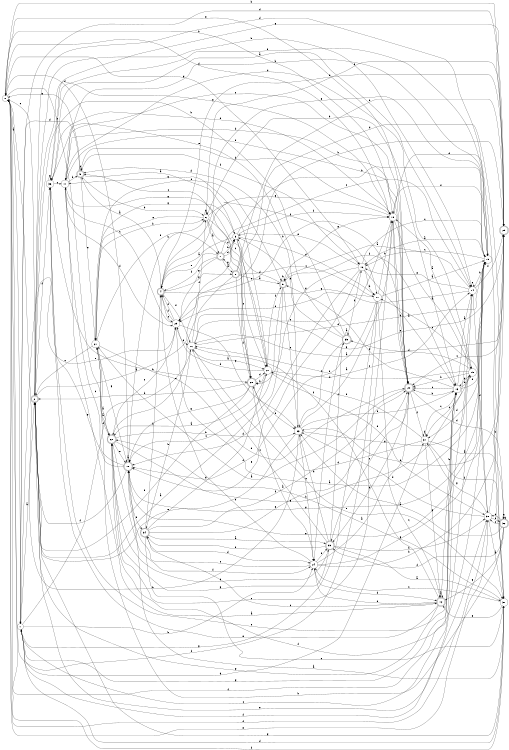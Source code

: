 digraph n31_5 {
__start0 [label="" shape="none"];

rankdir=LR;
size="8,5";

s0 [style="filled", color="black", fillcolor="white" shape="circle", label="0"];
s1 [style="filled", color="black", fillcolor="white" shape="circle", label="1"];
s2 [style="rounded,filled", color="black", fillcolor="white" shape="doublecircle", label="2"];
s3 [style="filled", color="black", fillcolor="white" shape="circle", label="3"];
s4 [style="rounded,filled", color="black", fillcolor="white" shape="doublecircle", label="4"];
s5 [style="rounded,filled", color="black", fillcolor="white" shape="doublecircle", label="5"];
s6 [style="filled", color="black", fillcolor="white" shape="circle", label="6"];
s7 [style="rounded,filled", color="black", fillcolor="white" shape="doublecircle", label="7"];
s8 [style="rounded,filled", color="black", fillcolor="white" shape="doublecircle", label="8"];
s9 [style="rounded,filled", color="black", fillcolor="white" shape="doublecircle", label="9"];
s10 [style="rounded,filled", color="black", fillcolor="white" shape="doublecircle", label="10"];
s11 [style="filled", color="black", fillcolor="white" shape="circle", label="11"];
s12 [style="rounded,filled", color="black", fillcolor="white" shape="doublecircle", label="12"];
s13 [style="filled", color="black", fillcolor="white" shape="circle", label="13"];
s14 [style="filled", color="black", fillcolor="white" shape="circle", label="14"];
s15 [style="filled", color="black", fillcolor="white" shape="circle", label="15"];
s16 [style="filled", color="black", fillcolor="white" shape="circle", label="16"];
s17 [style="filled", color="black", fillcolor="white" shape="circle", label="17"];
s18 [style="filled", color="black", fillcolor="white" shape="circle", label="18"];
s19 [style="filled", color="black", fillcolor="white" shape="circle", label="19"];
s20 [style="rounded,filled", color="black", fillcolor="white" shape="doublecircle", label="20"];
s21 [style="filled", color="black", fillcolor="white" shape="circle", label="21"];
s22 [style="rounded,filled", color="black", fillcolor="white" shape="doublecircle", label="22"];
s23 [style="filled", color="black", fillcolor="white" shape="circle", label="23"];
s24 [style="filled", color="black", fillcolor="white" shape="circle", label="24"];
s25 [style="rounded,filled", color="black", fillcolor="white" shape="doublecircle", label="25"];
s26 [style="filled", color="black", fillcolor="white" shape="circle", label="26"];
s27 [style="filled", color="black", fillcolor="white" shape="circle", label="27"];
s28 [style="rounded,filled", color="black", fillcolor="white" shape="doublecircle", label="28"];
s29 [style="filled", color="black", fillcolor="white" shape="circle", label="29"];
s30 [style="filled", color="black", fillcolor="white" shape="circle", label="30"];
s31 [style="filled", color="black", fillcolor="white" shape="circle", label="31"];
s32 [style="rounded,filled", color="black", fillcolor="white" shape="doublecircle", label="32"];
s33 [style="rounded,filled", color="black", fillcolor="white" shape="doublecircle", label="33"];
s34 [style="rounded,filled", color="black", fillcolor="white" shape="doublecircle", label="34"];
s35 [style="rounded,filled", color="black", fillcolor="white" shape="doublecircle", label="35"];
s36 [style="filled", color="black", fillcolor="white" shape="circle", label="36"];
s37 [style="filled", color="black", fillcolor="white" shape="circle", label="37"];
s0 -> s1 [label="a"];
s0 -> s18 [label="b"];
s0 -> s22 [label="c"];
s0 -> s18 [label="d"];
s0 -> s30 [label="e"];
s0 -> s13 [label="f"];
s0 -> s16 [label="g"];
s1 -> s2 [label="a"];
s1 -> s24 [label="b"];
s1 -> s14 [label="c"];
s1 -> s31 [label="d"];
s1 -> s29 [label="e"];
s1 -> s26 [label="f"];
s1 -> s37 [label="g"];
s2 -> s3 [label="a"];
s2 -> s14 [label="b"];
s2 -> s0 [label="c"];
s2 -> s15 [label="d"];
s2 -> s30 [label="e"];
s2 -> s36 [label="f"];
s2 -> s18 [label="g"];
s3 -> s4 [label="a"];
s3 -> s15 [label="b"];
s3 -> s28 [label="c"];
s3 -> s17 [label="d"];
s3 -> s27 [label="e"];
s3 -> s18 [label="f"];
s3 -> s21 [label="g"];
s4 -> s5 [label="a"];
s4 -> s20 [label="b"];
s4 -> s29 [label="c"];
s4 -> s25 [label="d"];
s4 -> s15 [label="e"];
s4 -> s26 [label="f"];
s4 -> s8 [label="g"];
s5 -> s3 [label="a"];
s5 -> s6 [label="b"];
s5 -> s5 [label="c"];
s5 -> s1 [label="d"];
s5 -> s21 [label="e"];
s5 -> s16 [label="f"];
s5 -> s0 [label="g"];
s6 -> s7 [label="a"];
s6 -> s13 [label="b"];
s6 -> s27 [label="c"];
s6 -> s28 [label="d"];
s6 -> s21 [label="e"];
s6 -> s17 [label="f"];
s6 -> s6 [label="g"];
s7 -> s8 [label="a"];
s7 -> s3 [label="b"];
s7 -> s14 [label="c"];
s7 -> s3 [label="d"];
s7 -> s4 [label="e"];
s7 -> s4 [label="f"];
s7 -> s29 [label="g"];
s8 -> s9 [label="a"];
s8 -> s25 [label="b"];
s8 -> s17 [label="c"];
s8 -> s31 [label="d"];
s8 -> s22 [label="e"];
s8 -> s28 [label="f"];
s8 -> s7 [label="g"];
s9 -> s2 [label="a"];
s9 -> s9 [label="b"];
s9 -> s10 [label="c"];
s9 -> s3 [label="d"];
s9 -> s23 [label="e"];
s9 -> s13 [label="f"];
s9 -> s18 [label="g"];
s10 -> s10 [label="a"];
s10 -> s6 [label="b"];
s10 -> s11 [label="c"];
s10 -> s0 [label="d"];
s10 -> s34 [label="e"];
s10 -> s2 [label="f"];
s10 -> s36 [label="g"];
s11 -> s12 [label="a"];
s11 -> s5 [label="b"];
s11 -> s20 [label="c"];
s11 -> s19 [label="d"];
s11 -> s20 [label="e"];
s11 -> s29 [label="f"];
s11 -> s27 [label="g"];
s12 -> s12 [label="a"];
s12 -> s13 [label="b"];
s12 -> s34 [label="c"];
s12 -> s24 [label="d"];
s12 -> s36 [label="e"];
s12 -> s26 [label="f"];
s12 -> s2 [label="g"];
s13 -> s14 [label="a"];
s13 -> s20 [label="b"];
s13 -> s20 [label="c"];
s13 -> s19 [label="d"];
s13 -> s15 [label="e"];
s13 -> s9 [label="f"];
s13 -> s1 [label="g"];
s14 -> s9 [label="a"];
s14 -> s15 [label="b"];
s14 -> s14 [label="c"];
s14 -> s30 [label="d"];
s14 -> s16 [label="e"];
s14 -> s25 [label="f"];
s14 -> s29 [label="g"];
s15 -> s16 [label="a"];
s15 -> s11 [label="b"];
s15 -> s16 [label="c"];
s15 -> s37 [label="d"];
s15 -> s10 [label="e"];
s15 -> s22 [label="f"];
s15 -> s10 [label="g"];
s16 -> s13 [label="a"];
s16 -> s17 [label="b"];
s16 -> s15 [label="c"];
s16 -> s10 [label="d"];
s16 -> s3 [label="e"];
s16 -> s10 [label="f"];
s16 -> s28 [label="g"];
s17 -> s15 [label="a"];
s17 -> s18 [label="b"];
s17 -> s12 [label="c"];
s17 -> s29 [label="d"];
s17 -> s10 [label="e"];
s17 -> s0 [label="f"];
s17 -> s1 [label="g"];
s18 -> s19 [label="a"];
s18 -> s5 [label="b"];
s18 -> s22 [label="c"];
s18 -> s20 [label="d"];
s18 -> s20 [label="e"];
s18 -> s15 [label="f"];
s18 -> s4 [label="g"];
s19 -> s18 [label="a"];
s19 -> s20 [label="b"];
s19 -> s37 [label="c"];
s19 -> s35 [label="d"];
s19 -> s26 [label="e"];
s19 -> s1 [label="f"];
s19 -> s13 [label="g"];
s20 -> s21 [label="a"];
s20 -> s11 [label="b"];
s20 -> s33 [label="c"];
s20 -> s32 [label="d"];
s20 -> s0 [label="e"];
s20 -> s37 [label="f"];
s20 -> s33 [label="g"];
s21 -> s22 [label="a"];
s21 -> s6 [label="b"];
s21 -> s2 [label="c"];
s21 -> s20 [label="d"];
s21 -> s9 [label="e"];
s21 -> s7 [label="f"];
s21 -> s10 [label="g"];
s22 -> s21 [label="a"];
s22 -> s23 [label="b"];
s22 -> s29 [label="c"];
s22 -> s33 [label="d"];
s22 -> s10 [label="e"];
s22 -> s24 [label="f"];
s22 -> s14 [label="g"];
s23 -> s18 [label="a"];
s23 -> s0 [label="b"];
s23 -> s24 [label="c"];
s23 -> s5 [label="d"];
s23 -> s2 [label="e"];
s23 -> s13 [label="f"];
s23 -> s19 [label="g"];
s24 -> s20 [label="a"];
s24 -> s25 [label="b"];
s24 -> s10 [label="c"];
s24 -> s12 [label="d"];
s24 -> s4 [label="e"];
s24 -> s33 [label="f"];
s24 -> s15 [label="g"];
s25 -> s26 [label="a"];
s25 -> s0 [label="b"];
s25 -> s20 [label="c"];
s25 -> s1 [label="d"];
s25 -> s23 [label="e"];
s25 -> s6 [label="f"];
s25 -> s36 [label="g"];
s26 -> s27 [label="a"];
s26 -> s34 [label="b"];
s26 -> s18 [label="c"];
s26 -> s15 [label="d"];
s26 -> s31 [label="e"];
s26 -> s6 [label="f"];
s26 -> s25 [label="g"];
s27 -> s22 [label="a"];
s27 -> s28 [label="b"];
s27 -> s14 [label="c"];
s27 -> s29 [label="d"];
s27 -> s30 [label="e"];
s27 -> s9 [label="f"];
s27 -> s11 [label="g"];
s28 -> s24 [label="a"];
s28 -> s2 [label="b"];
s28 -> s5 [label="c"];
s28 -> s27 [label="d"];
s28 -> s23 [label="e"];
s28 -> s2 [label="f"];
s28 -> s10 [label="g"];
s29 -> s15 [label="a"];
s29 -> s25 [label="b"];
s29 -> s11 [label="c"];
s29 -> s4 [label="d"];
s29 -> s26 [label="e"];
s29 -> s4 [label="f"];
s29 -> s23 [label="g"];
s30 -> s31 [label="a"];
s30 -> s25 [label="b"];
s30 -> s17 [label="c"];
s30 -> s23 [label="d"];
s30 -> s32 [label="e"];
s30 -> s0 [label="f"];
s30 -> s37 [label="g"];
s31 -> s10 [label="a"];
s31 -> s22 [label="b"];
s31 -> s24 [label="c"];
s31 -> s18 [label="d"];
s31 -> s12 [label="e"];
s31 -> s0 [label="f"];
s31 -> s2 [label="g"];
s32 -> s23 [label="a"];
s32 -> s21 [label="b"];
s32 -> s30 [label="c"];
s32 -> s30 [label="d"];
s32 -> s32 [label="e"];
s32 -> s33 [label="f"];
s32 -> s12 [label="g"];
s33 -> s31 [label="a"];
s33 -> s30 [label="b"];
s33 -> s26 [label="c"];
s33 -> s23 [label="d"];
s33 -> s34 [label="e"];
s33 -> s35 [label="f"];
s33 -> s22 [label="g"];
s34 -> s33 [label="a"];
s34 -> s4 [label="b"];
s34 -> s31 [label="c"];
s34 -> s24 [label="d"];
s34 -> s20 [label="e"];
s34 -> s20 [label="f"];
s34 -> s27 [label="g"];
s35 -> s35 [label="a"];
s35 -> s2 [label="b"];
s35 -> s23 [label="c"];
s35 -> s24 [label="d"];
s35 -> s36 [label="e"];
s35 -> s16 [label="f"];
s35 -> s3 [label="g"];
s36 -> s14 [label="a"];
s36 -> s28 [label="b"];
s36 -> s11 [label="c"];
s36 -> s18 [label="d"];
s36 -> s13 [label="e"];
s36 -> s15 [label="f"];
s36 -> s36 [label="g"];
s37 -> s32 [label="a"];
s37 -> s37 [label="b"];
s37 -> s13 [label="c"];
s37 -> s28 [label="d"];
s37 -> s27 [label="e"];
s37 -> s31 [label="f"];
s37 -> s12 [label="g"];

}